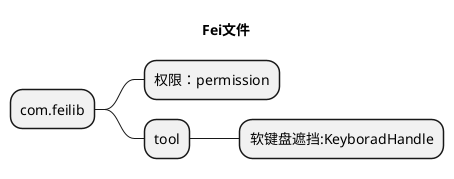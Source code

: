 @startmindmap

title Fei文件

* com.feilib
** 权限：permission
** tool
***  软键盘遮挡:KeyboradHandle

@endmindmap
